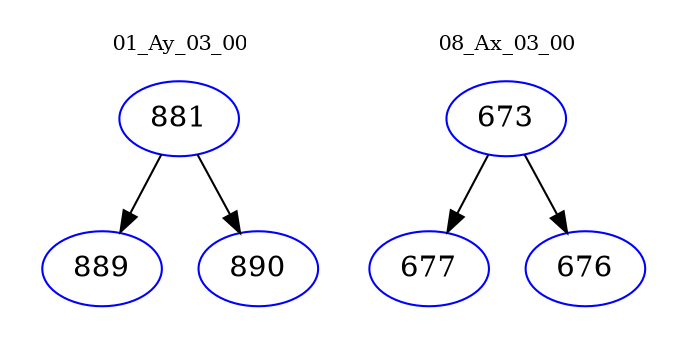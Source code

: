 digraph{
subgraph cluster_0 {
color = white
label = "01_Ay_03_00";
fontsize=10;
T0_881 [label="881", color="blue"]
T0_881 -> T0_889 [color="black"]
T0_889 [label="889", color="blue"]
T0_881 -> T0_890 [color="black"]
T0_890 [label="890", color="blue"]
}
subgraph cluster_1 {
color = white
label = "08_Ax_03_00";
fontsize=10;
T1_673 [label="673", color="blue"]
T1_673 -> T1_677 [color="black"]
T1_677 [label="677", color="blue"]
T1_673 -> T1_676 [color="black"]
T1_676 [label="676", color="blue"]
}
}
